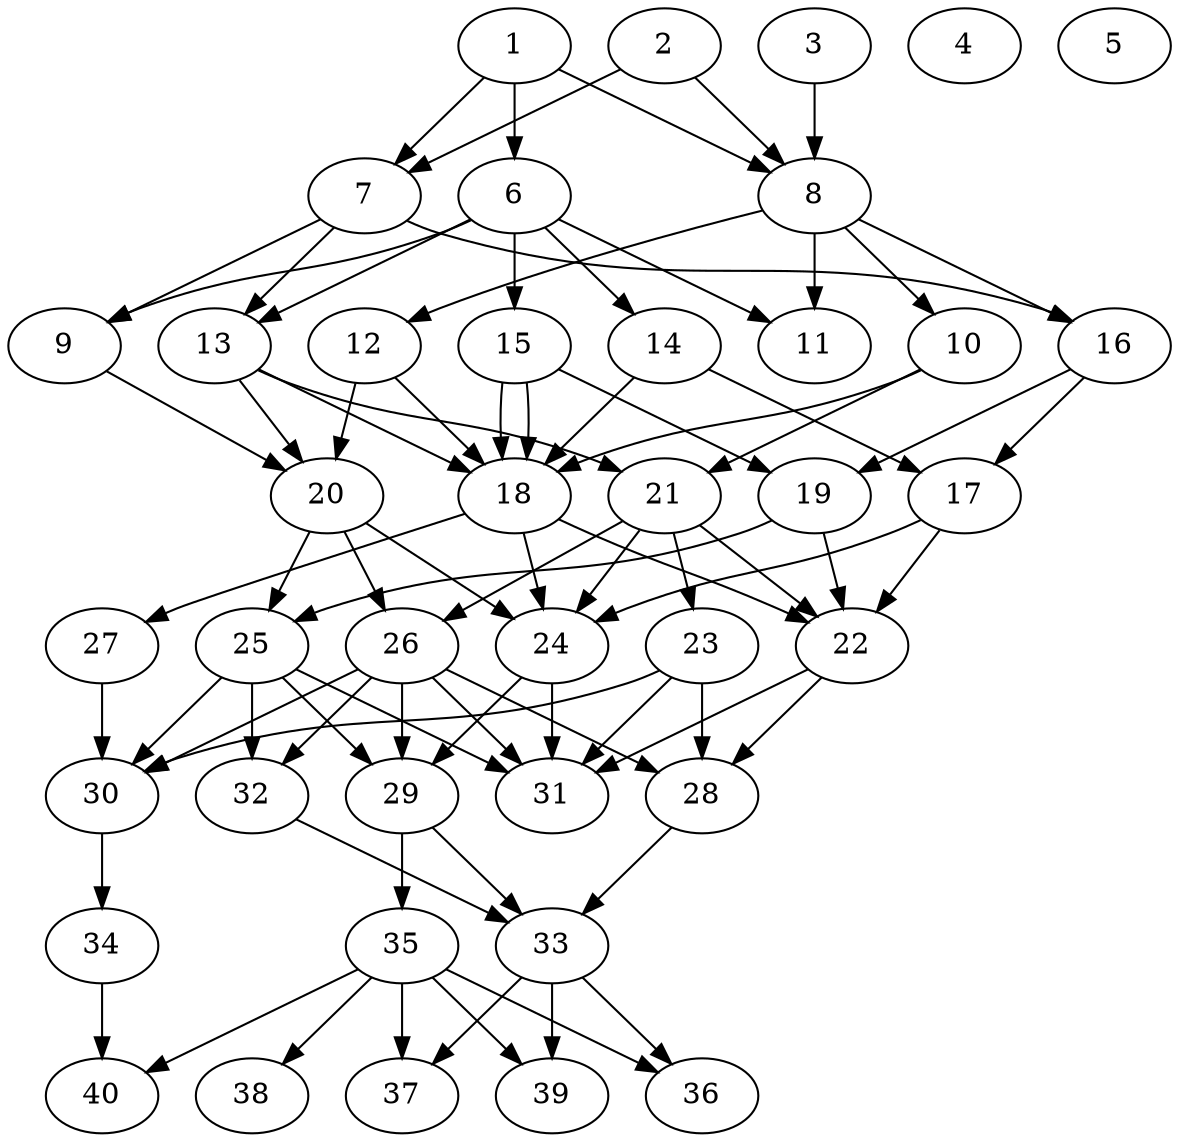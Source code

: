 // DAG automatically generated by daggen at Tue Aug  6 16:28:35 2019
// ./daggen --dot -n 40 --ccr 0.3 --fat 0.5 --regular 0.5 --density 0.7 --mindata 5242880 --maxdata 52428800 
digraph G {
  1 [size="120357547", alpha="0.19", expect_size="36107264"] 
  1 -> 6 [size ="36107264"]
  1 -> 7 [size ="36107264"]
  1 -> 8 [size ="36107264"]
  2 [size="79643307", alpha="0.05", expect_size="23892992"] 
  2 -> 7 [size ="23892992"]
  2 -> 8 [size ="23892992"]
  3 [size="41779200", alpha="0.20", expect_size="12533760"] 
  3 -> 8 [size ="12533760"]
  4 [size="45315413", alpha="0.13", expect_size="13594624"] 
  5 [size="89958400", alpha="0.20", expect_size="26987520"] 
  6 [size="66952533", alpha="0.11", expect_size="20085760"] 
  6 -> 9 [size ="20085760"]
  6 -> 11 [size ="20085760"]
  6 -> 13 [size ="20085760"]
  6 -> 14 [size ="20085760"]
  6 -> 15 [size ="20085760"]
  7 [size="22930773", alpha="0.12", expect_size="6879232"] 
  7 -> 9 [size ="6879232"]
  7 -> 13 [size ="6879232"]
  7 -> 16 [size ="6879232"]
  8 [size="92357973", alpha="0.00", expect_size="27707392"] 
  8 -> 10 [size ="27707392"]
  8 -> 11 [size ="27707392"]
  8 -> 12 [size ="27707392"]
  8 -> 16 [size ="27707392"]
  9 [size="103758507", alpha="0.07", expect_size="31127552"] 
  9 -> 20 [size ="31127552"]
  10 [size="35959467", alpha="0.08", expect_size="10787840"] 
  10 -> 18 [size ="10787840"]
  10 -> 21 [size ="10787840"]
  11 [size="30334293", alpha="0.12", expect_size="9100288"] 
  12 [size="21736107", alpha="0.09", expect_size="6520832"] 
  12 -> 18 [size ="6520832"]
  12 -> 20 [size ="6520832"]
  13 [size="62675627", alpha="0.12", expect_size="18802688"] 
  13 -> 18 [size ="18802688"]
  13 -> 20 [size ="18802688"]
  13 -> 21 [size ="18802688"]
  14 [size="62238720", alpha="0.05", expect_size="18671616"] 
  14 -> 17 [size ="18671616"]
  14 -> 18 [size ="18671616"]
  15 [size="165860693", alpha="0.04", expect_size="49758208"] 
  15 -> 18 [size ="49758208"]
  15 -> 18 [size ="49758208"]
  15 -> 19 [size ="49758208"]
  16 [size="163580587", alpha="0.11", expect_size="49074176"] 
  16 -> 17 [size ="49074176"]
  16 -> 19 [size ="49074176"]
  17 [size="94692693", alpha="0.13", expect_size="28407808"] 
  17 -> 22 [size ="28407808"]
  17 -> 24 [size ="28407808"]
  18 [size="35679573", alpha="0.19", expect_size="10703872"] 
  18 -> 22 [size ="10703872"]
  18 -> 24 [size ="10703872"]
  18 -> 27 [size ="10703872"]
  19 [size="36758187", alpha="0.03", expect_size="11027456"] 
  19 -> 22 [size ="11027456"]
  19 -> 25 [size ="11027456"]
  20 [size="94190933", alpha="0.16", expect_size="28257280"] 
  20 -> 24 [size ="28257280"]
  20 -> 25 [size ="28257280"]
  20 -> 26 [size ="28257280"]
  21 [size="153978880", alpha="0.03", expect_size="46193664"] 
  21 -> 22 [size ="46193664"]
  21 -> 23 [size ="46193664"]
  21 -> 24 [size ="46193664"]
  21 -> 26 [size ="46193664"]
  22 [size="87811413", alpha="0.17", expect_size="26343424"] 
  22 -> 28 [size ="26343424"]
  22 -> 31 [size ="26343424"]
  23 [size="154931200", alpha="0.14", expect_size="46479360"] 
  23 -> 28 [size ="46479360"]
  23 -> 30 [size ="46479360"]
  23 -> 31 [size ="46479360"]
  24 [size="94317227", alpha="0.15", expect_size="28295168"] 
  24 -> 29 [size ="28295168"]
  24 -> 31 [size ="28295168"]
  25 [size="137308160", alpha="0.05", expect_size="41192448"] 
  25 -> 29 [size ="41192448"]
  25 -> 30 [size ="41192448"]
  25 -> 31 [size ="41192448"]
  25 -> 32 [size ="41192448"]
  26 [size="170649600", alpha="0.01", expect_size="51194880"] 
  26 -> 28 [size ="51194880"]
  26 -> 29 [size ="51194880"]
  26 -> 30 [size ="51194880"]
  26 -> 31 [size ="51194880"]
  26 -> 32 [size ="51194880"]
  27 [size="96911360", alpha="0.18", expect_size="29073408"] 
  27 -> 30 [size ="29073408"]
  28 [size="39806293", alpha="0.04", expect_size="11941888"] 
  28 -> 33 [size ="11941888"]
  29 [size="28675413", alpha="0.02", expect_size="8602624"] 
  29 -> 33 [size ="8602624"]
  29 -> 35 [size ="8602624"]
  30 [size="53821440", alpha="0.02", expect_size="16146432"] 
  30 -> 34 [size ="16146432"]
  31 [size="25026560", alpha="0.03", expect_size="7507968"] 
  32 [size="45172053", alpha="0.05", expect_size="13551616"] 
  32 -> 33 [size ="13551616"]
  33 [size="19138560", alpha="0.13", expect_size="5741568"] 
  33 -> 36 [size ="5741568"]
  33 -> 37 [size ="5741568"]
  33 -> 39 [size ="5741568"]
  34 [size="128518827", alpha="0.06", expect_size="38555648"] 
  34 -> 40 [size ="38555648"]
  35 [size="86579200", alpha="0.18", expect_size="25973760"] 
  35 -> 36 [size ="25973760"]
  35 -> 37 [size ="25973760"]
  35 -> 38 [size ="25973760"]
  35 -> 39 [size ="25973760"]
  35 -> 40 [size ="25973760"]
  36 [size="123088213", alpha="0.09", expect_size="36926464"] 
  37 [size="130245973", alpha="0.10", expect_size="39073792"] 
  38 [size="113503573", alpha="0.13", expect_size="34051072"] 
  39 [size="147742720", alpha="0.18", expect_size="44322816"] 
  40 [size="161962667", alpha="0.14", expect_size="48588800"] 
}
